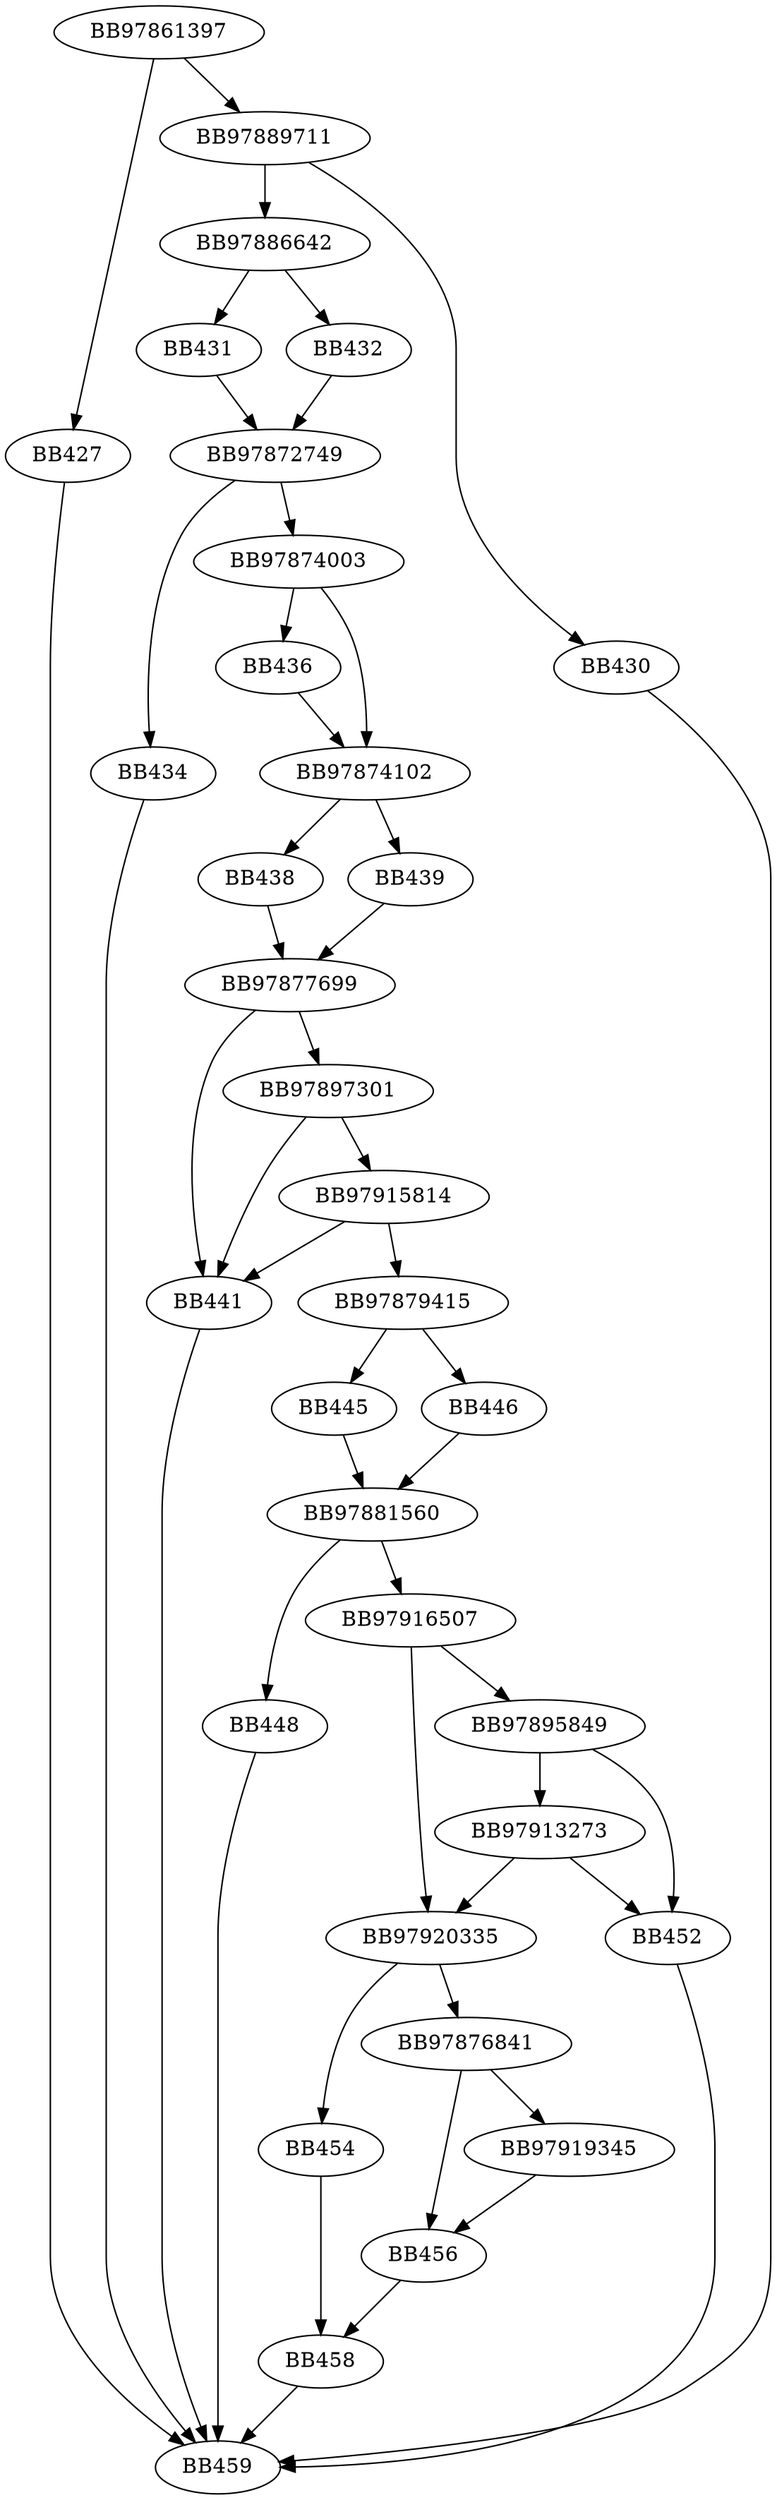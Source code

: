 digraph G{
	BB97861397->BB427;
	BB97861397->BB97889711;
	BB97889711->BB97886642;
	BB97889711->BB430;
	BB97886642->BB431;
	BB97886642->BB432;
	BB432->BB97872749;
	BB431->BB97872749;
	BB97872749->BB434;
	BB97872749->BB97874003;
	BB97874003->BB436;
	BB97874003->BB97874102;
	BB436->BB97874102;
	BB97874102->BB438;
	BB97874102->BB439;
	BB438->BB97877699;
	BB439->BB97877699;
	BB97877699->BB441;
	BB97877699->BB97897301;
	BB97897301->BB441;
	BB97897301->BB97915814;
	BB97915814->BB441;
	BB97915814->BB97879415;
	BB97879415->BB445;
	BB97879415->BB446;
	BB446->BB97881560;
	BB445->BB97881560;
	BB97881560->BB448;
	BB97881560->BB97916507;
	BB97916507->BB97920335;
	BB97916507->BB97895849;
	BB97895849->BB452;
	BB97895849->BB97913273;
	BB97913273->BB452;
	BB97913273->BB97920335;
	BB97920335->BB454;
	BB97920335->BB97876841;
	BB97876841->BB456;
	BB97876841->BB97919345;
	BB97919345->BB456;
	BB456->BB458;
	BB454->BB458;
	BB458->BB459;
	BB452->BB459;
	BB448->BB459;
	BB441->BB459;
	BB434->BB459;
	BB430->BB459;
	BB427->BB459;
}
